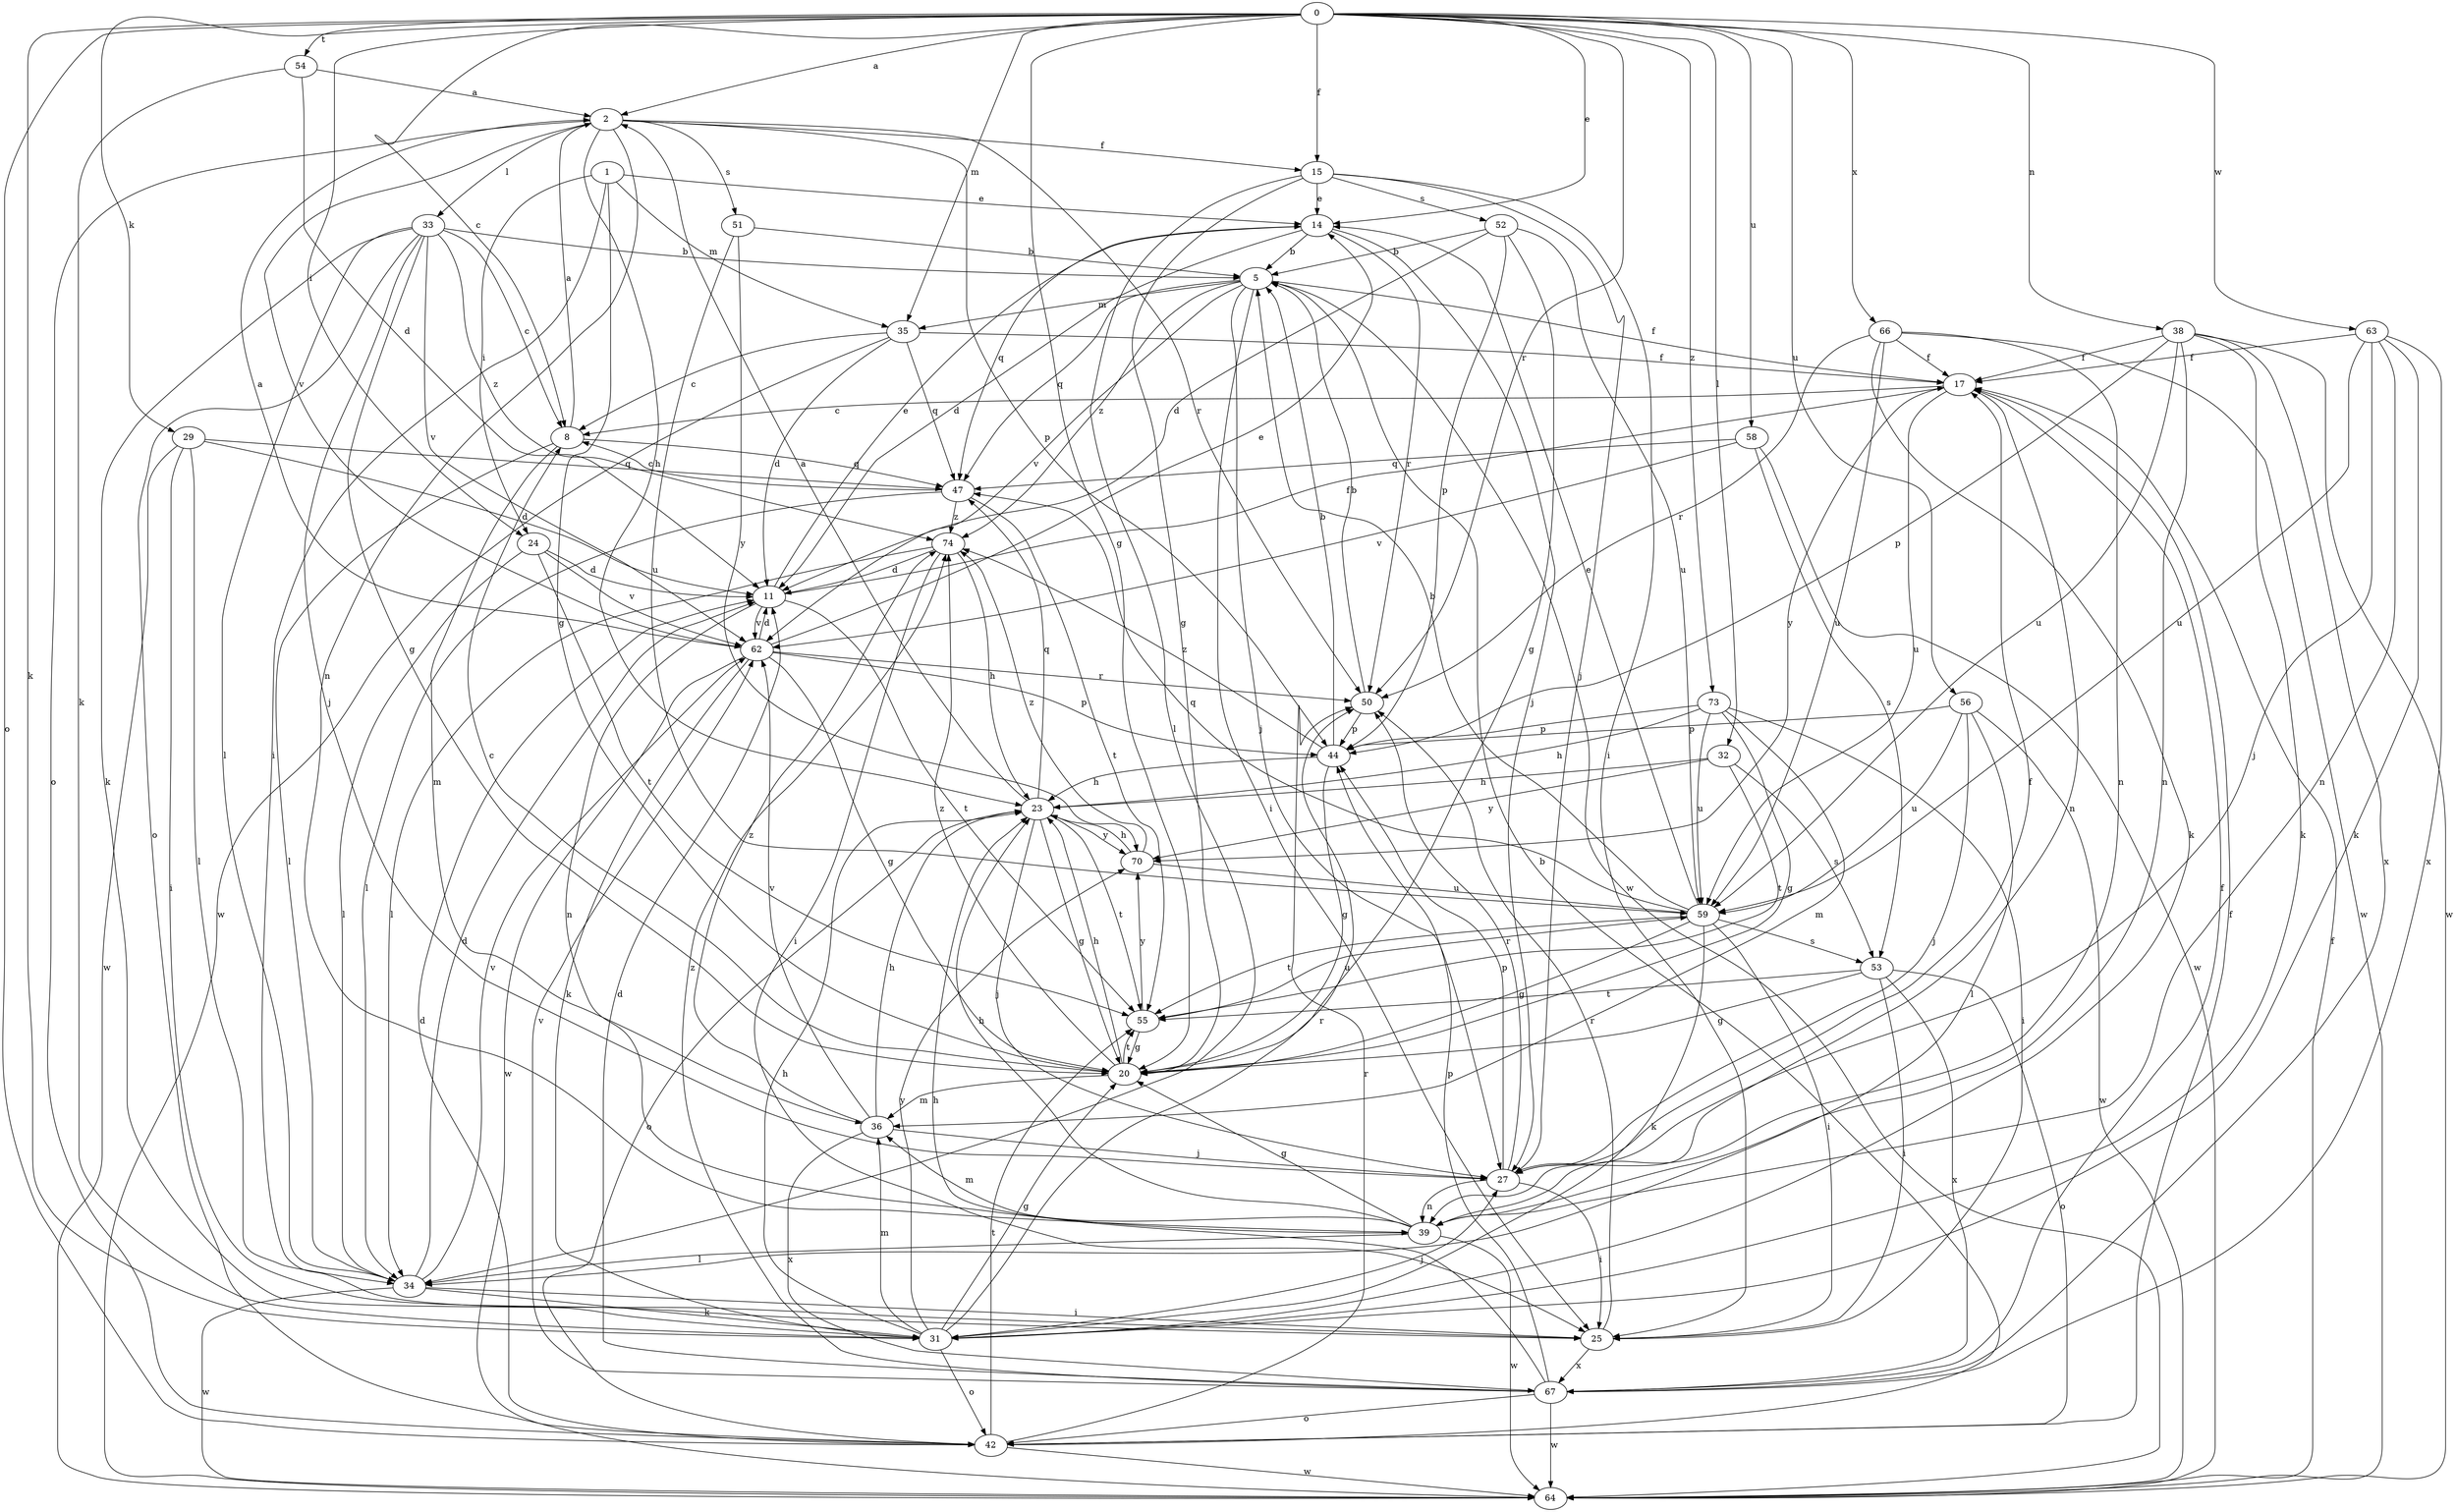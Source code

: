 strict digraph  {
0;
1;
2;
5;
8;
11;
14;
15;
17;
20;
23;
24;
25;
27;
29;
31;
32;
33;
34;
35;
36;
38;
39;
42;
44;
47;
50;
51;
52;
53;
54;
55;
56;
58;
59;
62;
63;
64;
66;
67;
70;
73;
74;
0 -> 2  [label=a];
0 -> 8  [label=c];
0 -> 14  [label=e];
0 -> 15  [label=f];
0 -> 20  [label=g];
0 -> 24  [label=i];
0 -> 29  [label=k];
0 -> 31  [label=k];
0 -> 32  [label=l];
0 -> 35  [label=m];
0 -> 38  [label=n];
0 -> 42  [label=o];
0 -> 50  [label=r];
0 -> 54  [label=t];
0 -> 56  [label=u];
0 -> 58  [label=u];
0 -> 63  [label=w];
0 -> 66  [label=x];
0 -> 73  [label=z];
1 -> 14  [label=e];
1 -> 20  [label=g];
1 -> 24  [label=i];
1 -> 25  [label=i];
1 -> 35  [label=m];
2 -> 15  [label=f];
2 -> 23  [label=h];
2 -> 33  [label=l];
2 -> 39  [label=n];
2 -> 42  [label=o];
2 -> 44  [label=p];
2 -> 50  [label=r];
2 -> 51  [label=s];
2 -> 62  [label=v];
5 -> 17  [label=f];
5 -> 25  [label=i];
5 -> 27  [label=j];
5 -> 35  [label=m];
5 -> 47  [label=q];
5 -> 62  [label=v];
5 -> 64  [label=w];
5 -> 74  [label=z];
8 -> 2  [label=a];
8 -> 34  [label=l];
8 -> 36  [label=m];
8 -> 47  [label=q];
11 -> 14  [label=e];
11 -> 17  [label=f];
11 -> 39  [label=n];
11 -> 55  [label=t];
11 -> 62  [label=v];
14 -> 5  [label=b];
14 -> 11  [label=d];
14 -> 27  [label=j];
14 -> 47  [label=q];
14 -> 50  [label=r];
15 -> 14  [label=e];
15 -> 20  [label=g];
15 -> 25  [label=i];
15 -> 27  [label=j];
15 -> 34  [label=l];
15 -> 52  [label=s];
17 -> 8  [label=c];
17 -> 39  [label=n];
17 -> 59  [label=u];
17 -> 70  [label=y];
20 -> 8  [label=c];
20 -> 23  [label=h];
20 -> 36  [label=m];
20 -> 55  [label=t];
20 -> 74  [label=z];
23 -> 2  [label=a];
23 -> 20  [label=g];
23 -> 27  [label=j];
23 -> 42  [label=o];
23 -> 47  [label=q];
23 -> 55  [label=t];
23 -> 70  [label=y];
24 -> 11  [label=d];
24 -> 34  [label=l];
24 -> 55  [label=t];
24 -> 62  [label=v];
25 -> 50  [label=r];
25 -> 67  [label=x];
27 -> 17  [label=f];
27 -> 25  [label=i];
27 -> 39  [label=n];
27 -> 44  [label=p];
27 -> 50  [label=r];
29 -> 11  [label=d];
29 -> 25  [label=i];
29 -> 34  [label=l];
29 -> 47  [label=q];
29 -> 64  [label=w];
31 -> 20  [label=g];
31 -> 23  [label=h];
31 -> 27  [label=j];
31 -> 36  [label=m];
31 -> 42  [label=o];
31 -> 50  [label=r];
31 -> 70  [label=y];
32 -> 23  [label=h];
32 -> 53  [label=s];
32 -> 55  [label=t];
32 -> 70  [label=y];
33 -> 5  [label=b];
33 -> 8  [label=c];
33 -> 20  [label=g];
33 -> 27  [label=j];
33 -> 31  [label=k];
33 -> 34  [label=l];
33 -> 42  [label=o];
33 -> 62  [label=v];
33 -> 74  [label=z];
34 -> 11  [label=d];
34 -> 25  [label=i];
34 -> 31  [label=k];
34 -> 62  [label=v];
34 -> 64  [label=w];
35 -> 8  [label=c];
35 -> 11  [label=d];
35 -> 17  [label=f];
35 -> 47  [label=q];
35 -> 64  [label=w];
36 -> 23  [label=h];
36 -> 27  [label=j];
36 -> 62  [label=v];
36 -> 67  [label=x];
36 -> 74  [label=z];
38 -> 17  [label=f];
38 -> 31  [label=k];
38 -> 39  [label=n];
38 -> 44  [label=p];
38 -> 59  [label=u];
38 -> 64  [label=w];
38 -> 67  [label=x];
39 -> 20  [label=g];
39 -> 23  [label=h];
39 -> 34  [label=l];
39 -> 36  [label=m];
39 -> 64  [label=w];
42 -> 5  [label=b];
42 -> 11  [label=d];
42 -> 17  [label=f];
42 -> 50  [label=r];
42 -> 55  [label=t];
42 -> 64  [label=w];
44 -> 5  [label=b];
44 -> 20  [label=g];
44 -> 23  [label=h];
44 -> 74  [label=z];
47 -> 8  [label=c];
47 -> 34  [label=l];
47 -> 55  [label=t];
47 -> 74  [label=z];
50 -> 5  [label=b];
50 -> 44  [label=p];
51 -> 5  [label=b];
51 -> 59  [label=u];
51 -> 70  [label=y];
52 -> 5  [label=b];
52 -> 11  [label=d];
52 -> 20  [label=g];
52 -> 44  [label=p];
52 -> 59  [label=u];
53 -> 20  [label=g];
53 -> 25  [label=i];
53 -> 42  [label=o];
53 -> 55  [label=t];
53 -> 67  [label=x];
54 -> 2  [label=a];
54 -> 11  [label=d];
54 -> 31  [label=k];
55 -> 20  [label=g];
55 -> 59  [label=u];
55 -> 70  [label=y];
56 -> 27  [label=j];
56 -> 34  [label=l];
56 -> 44  [label=p];
56 -> 59  [label=u];
56 -> 64  [label=w];
58 -> 47  [label=q];
58 -> 53  [label=s];
58 -> 62  [label=v];
58 -> 64  [label=w];
59 -> 5  [label=b];
59 -> 14  [label=e];
59 -> 20  [label=g];
59 -> 25  [label=i];
59 -> 31  [label=k];
59 -> 47  [label=q];
59 -> 53  [label=s];
59 -> 55  [label=t];
62 -> 2  [label=a];
62 -> 11  [label=d];
62 -> 14  [label=e];
62 -> 20  [label=g];
62 -> 31  [label=k];
62 -> 44  [label=p];
62 -> 50  [label=r];
62 -> 64  [label=w];
63 -> 17  [label=f];
63 -> 27  [label=j];
63 -> 31  [label=k];
63 -> 39  [label=n];
63 -> 59  [label=u];
63 -> 67  [label=x];
64 -> 17  [label=f];
66 -> 17  [label=f];
66 -> 31  [label=k];
66 -> 39  [label=n];
66 -> 50  [label=r];
66 -> 59  [label=u];
66 -> 64  [label=w];
67 -> 11  [label=d];
67 -> 17  [label=f];
67 -> 23  [label=h];
67 -> 42  [label=o];
67 -> 44  [label=p];
67 -> 62  [label=v];
67 -> 64  [label=w];
67 -> 74  [label=z];
70 -> 23  [label=h];
70 -> 59  [label=u];
70 -> 74  [label=z];
73 -> 20  [label=g];
73 -> 23  [label=h];
73 -> 25  [label=i];
73 -> 36  [label=m];
73 -> 44  [label=p];
73 -> 59  [label=u];
74 -> 11  [label=d];
74 -> 23  [label=h];
74 -> 25  [label=i];
74 -> 34  [label=l];
}
